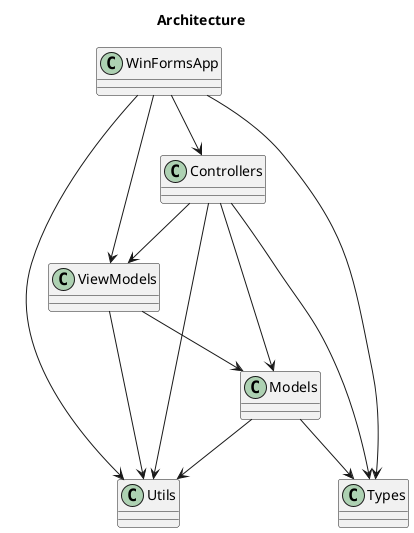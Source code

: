 @startuml Architecture
    title Architecture

WinFormsApp --> Controllers
WinFormsApp --> ViewModels
WinFormsApp --> Types
WinFormsApp --> Utils

Controllers --> ViewModels
Controllers --> Models
Controllers --> Types
Controllers --> Utils

ViewModels --> Models
ViewModels --> Utils

Models --> Types
Models --> Utils

class WinFormsApp{
}

class ViewModels{
}

class Controllers{
}

class Types{
}

class Utils{
}

class Models{
}

@enduml